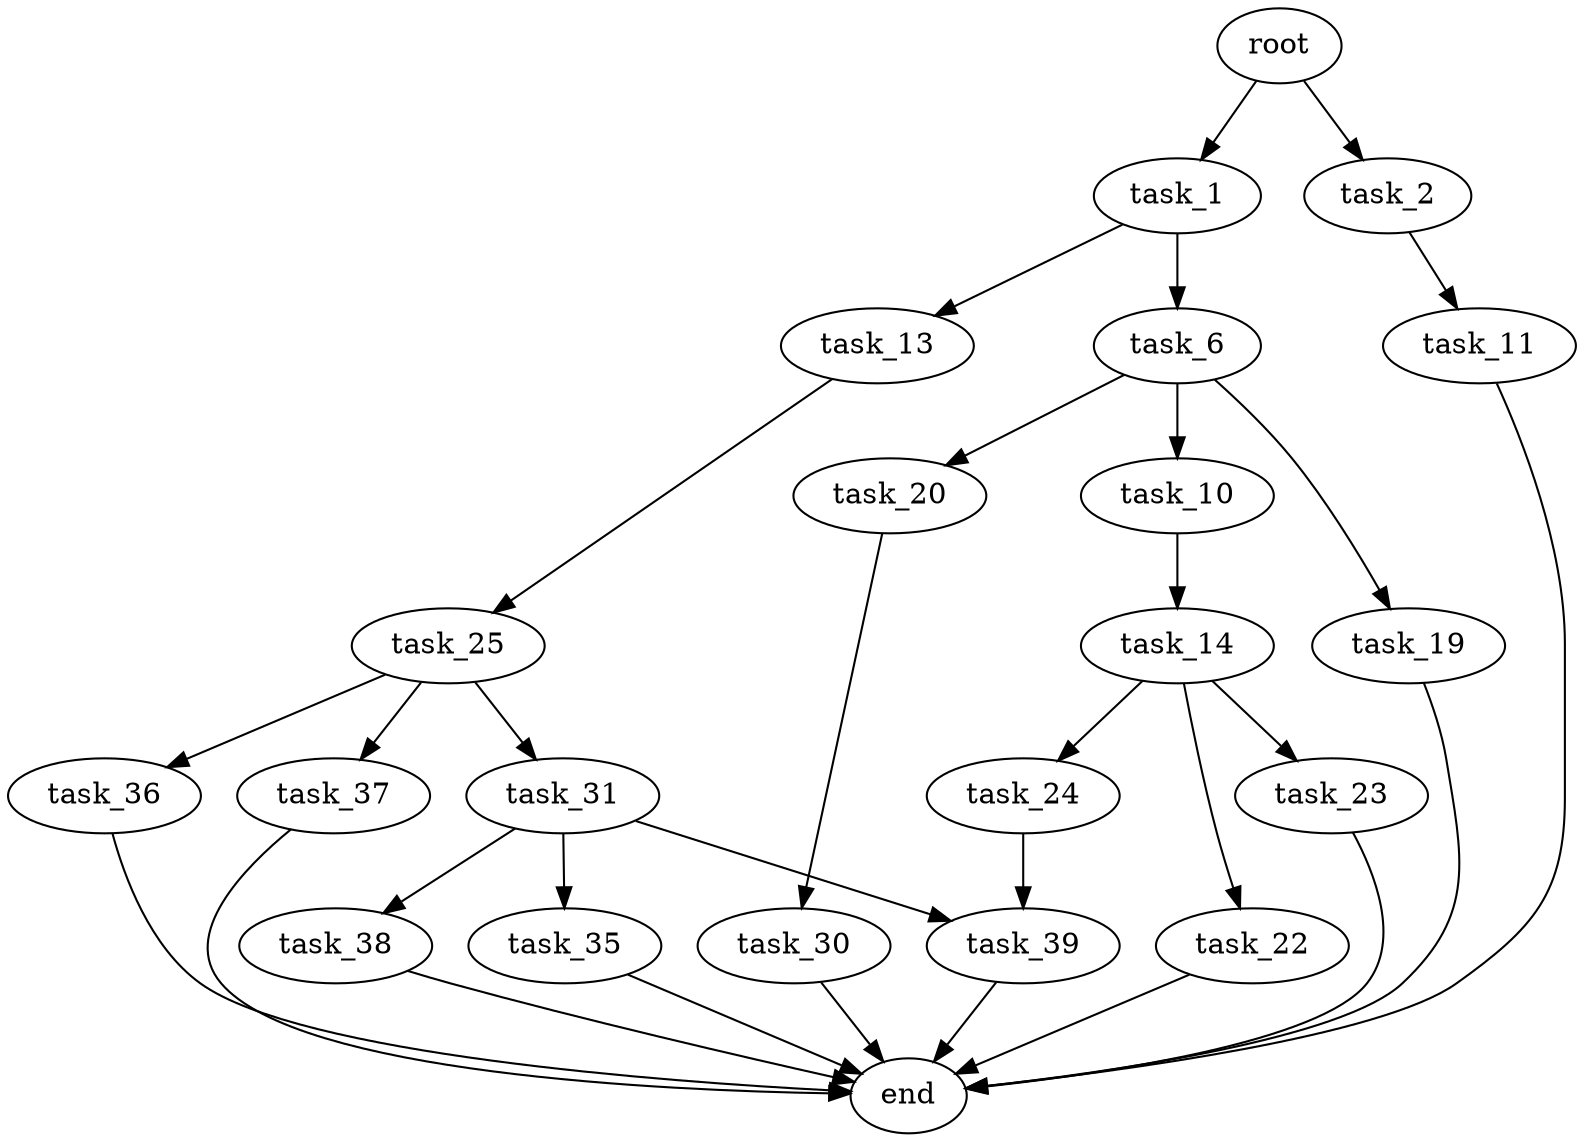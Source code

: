 digraph G {
  root [size="0.000000"];
  task_1 [size="135349634052.000000"];
  task_2 [size="597770376944.000000"];
  task_6 [size="1073741824000.000000"];
  task_13 [size="9468214460.000000"];
  task_11 [size="988308396877.000000"];
  task_10 [size="104702168089.000000"];
  task_19 [size="782757789696.000000"];
  task_20 [size="128975721796.000000"];
  task_14 [size="797876412843.000000"];
  end [size="0.000000"];
  task_25 [size="107731122715.000000"];
  task_22 [size="1283006996703.000000"];
  task_23 [size="45916695102.000000"];
  task_24 [size="28525488897.000000"];
  task_30 [size="1112560948778.000000"];
  task_39 [size="470339694656.000000"];
  task_31 [size="18775813599.000000"];
  task_36 [size="8589934592.000000"];
  task_37 [size="385372880360.000000"];
  task_35 [size="68719476736.000000"];
  task_38 [size="12831443496.000000"];

  root -> task_1 [size="1.000000"];
  root -> task_2 [size="1.000000"];
  task_1 -> task_6 [size="134217728.000000"];
  task_1 -> task_13 [size="134217728.000000"];
  task_2 -> task_11 [size="536870912.000000"];
  task_6 -> task_10 [size="838860800.000000"];
  task_6 -> task_19 [size="838860800.000000"];
  task_6 -> task_20 [size="838860800.000000"];
  task_13 -> task_25 [size="411041792.000000"];
  task_11 -> end [size="1.000000"];
  task_10 -> task_14 [size="75497472.000000"];
  task_19 -> end [size="1.000000"];
  task_20 -> task_30 [size="209715200.000000"];
  task_14 -> task_22 [size="679477248.000000"];
  task_14 -> task_23 [size="679477248.000000"];
  task_14 -> task_24 [size="679477248.000000"];
  task_25 -> task_31 [size="301989888.000000"];
  task_25 -> task_36 [size="301989888.000000"];
  task_25 -> task_37 [size="301989888.000000"];
  task_22 -> end [size="1.000000"];
  task_23 -> end [size="1.000000"];
  task_24 -> task_39 [size="679477248.000000"];
  task_30 -> end [size="1.000000"];
  task_39 -> end [size="1.000000"];
  task_31 -> task_35 [size="301989888.000000"];
  task_31 -> task_38 [size="301989888.000000"];
  task_31 -> task_39 [size="301989888.000000"];
  task_36 -> end [size="1.000000"];
  task_37 -> end [size="1.000000"];
  task_35 -> end [size="1.000000"];
  task_38 -> end [size="1.000000"];
}
